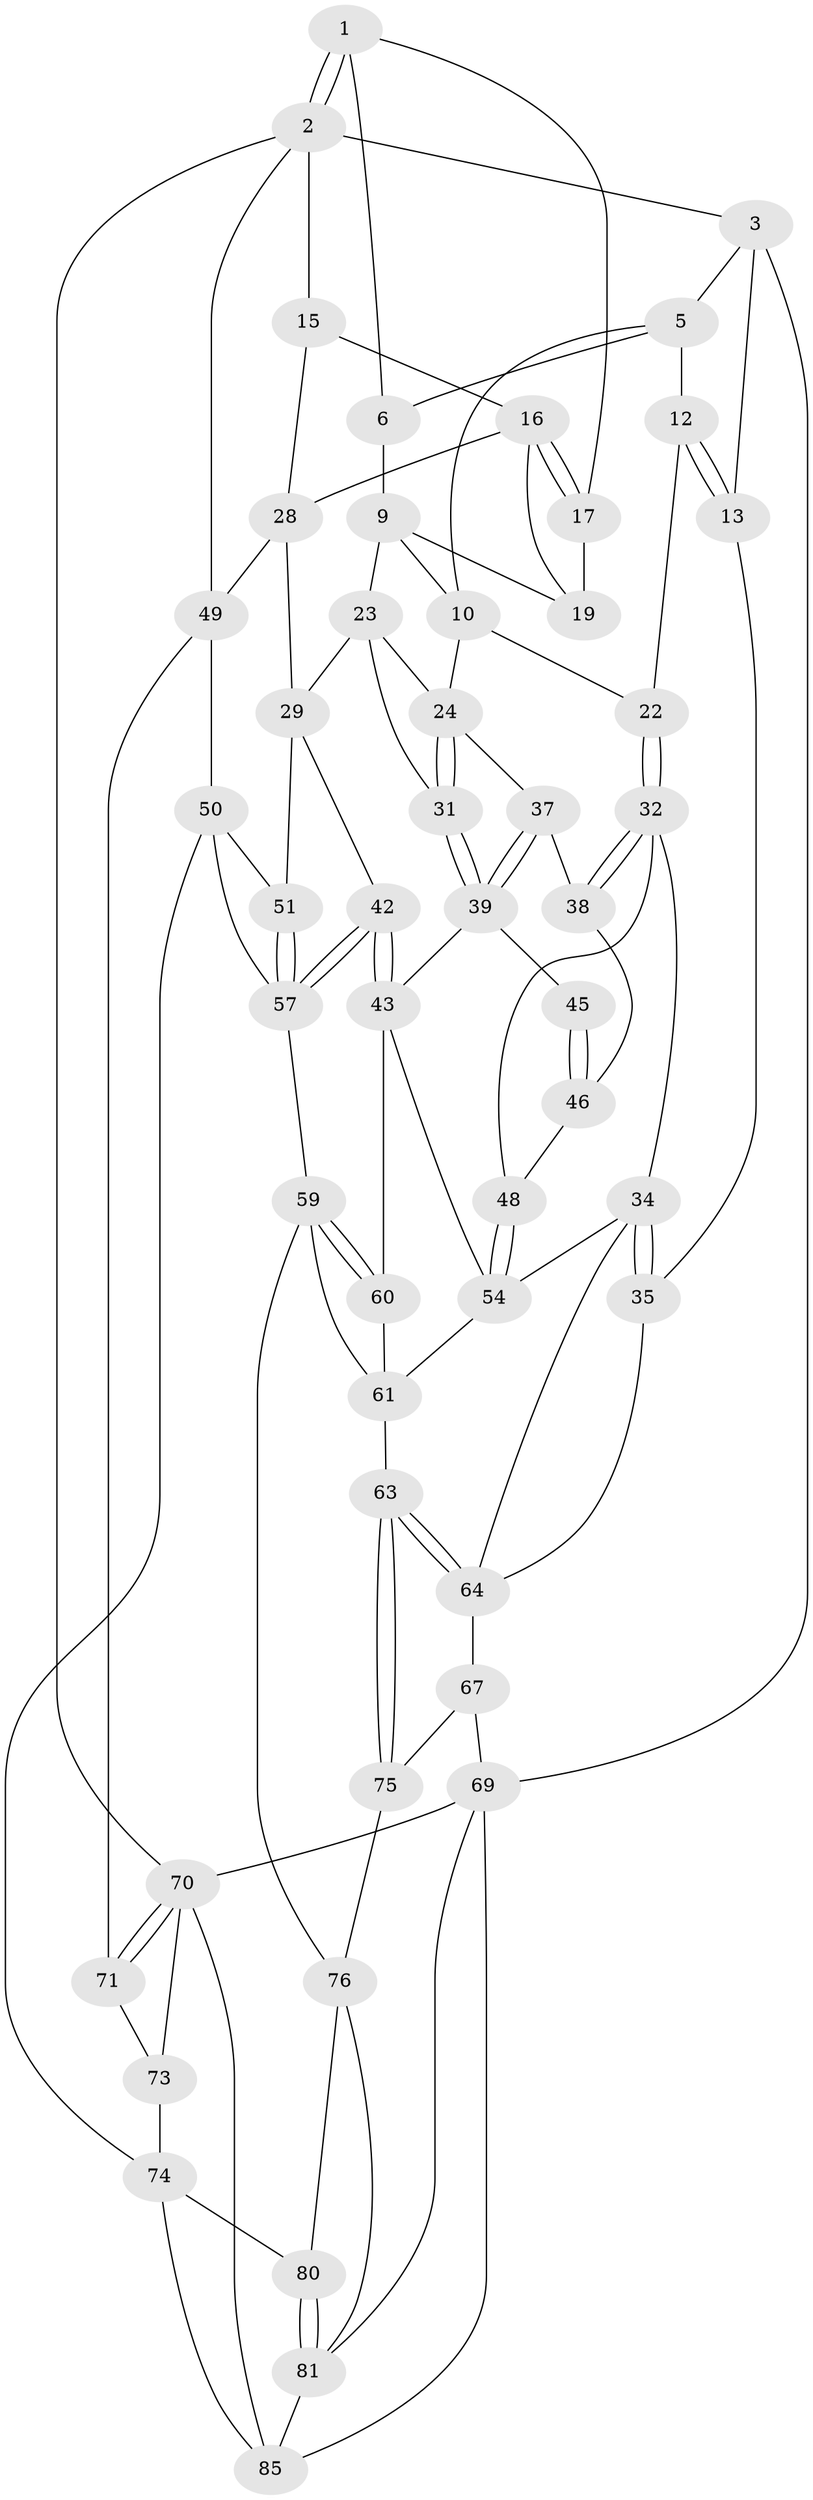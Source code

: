 // original degree distribution, {3: 0.023255813953488372, 5: 0.5348837209302325, 6: 0.20930232558139536, 4: 0.23255813953488372}
// Generated by graph-tools (version 1.1) at 2025/42/03/06/25 10:42:26]
// undirected, 51 vertices, 110 edges
graph export_dot {
graph [start="1"]
  node [color=gray90,style=filled];
  1 [pos="+0.7880066647838169+0",super="+7"];
  2 [pos="+1+0",super="+14"];
  3 [pos="+0+0",super="+4"];
  5 [pos="+0.35385413894935147+0",super="+11"];
  6 [pos="+0.5605867786181109+0",super="+8"];
  9 [pos="+0.5818416612292348+0.08780129605141905",super="+20"];
  10 [pos="+0.4701022584640349+0.10523088667217069",super="+21"];
  12 [pos="+0.3108574099903136+0.17242372045921198"];
  13 [pos="+0.1826974967913061+0.13956346980183693",super="+36"];
  15 [pos="+1+0.08743680945743373"];
  16 [pos="+0.9506264222120139+0.1300724311468152",super="+27"];
  17 [pos="+0.9123444470668952+0.1143675614097953",super="+18"];
  19 [pos="+0.7225168408533728+0.11822421801120848",super="+26"];
  22 [pos="+0.3221943463468025+0.18900377944018776"];
  23 [pos="+0.6251217484315831+0.1737603329824385",super="+30"];
  24 [pos="+0.5315947388695065+0.22809861684351299",super="+25"];
  28 [pos="+0.819682176024692+0.31022961173049884",super="+40"];
  29 [pos="+0.7286376310826698+0.33363173411929853",super="+41"];
  31 [pos="+0.5809684447332909+0.3264568679256619"];
  32 [pos="+0.385605773317288+0.29927667476414355",super="+33"];
  34 [pos="+0.11389919196141392+0.3709349969680539",super="+56"];
  35 [pos="+0+0.3225829176926334"];
  37 [pos="+0.4631934485677465+0.2720418280312129"];
  38 [pos="+0.40193579991265543+0.2997267987049018"];
  39 [pos="+0.5615833351624526+0.3409897385330964",super="+44"];
  42 [pos="+0.5601157252962163+0.474915878331393"];
  43 [pos="+0.549756778320781+0.4687296573346854",super="+53"];
  45 [pos="+0.5308764218211459+0.42576035486213876"];
  46 [pos="+0.43540797311110296+0.33987745504748573",super="+47"];
  48 [pos="+0.3598209783975023+0.4514779599485632"];
  49 [pos="+0.970432911195495+0.49343927119781766",super="+52"];
  50 [pos="+0.9449762650713048+0.5065860703143773",super="+72"];
  51 [pos="+0.7295236866991583+0.4804225819297038"];
  54 [pos="+0.36281594510497117+0.48723137343714934",super="+55"];
  57 [pos="+0.6430810020496504+0.5890713518681284",super="+58"];
  59 [pos="+0.4943048733177305+0.7297283087547145",super="+66"];
  60 [pos="+0.45444809918187357+0.5808782934619531"];
  61 [pos="+0.36651617716539603+0.528573767679042",super="+62"];
  63 [pos="+0.2370835304732072+0.703525115106761"];
  64 [pos="+0.22893496151999929+0.6435015652657239",super="+65"];
  67 [pos="+0+0.5900728648974815",super="+68"];
  69 [pos="+0+1",super="+83"];
  70 [pos="+1+1",super="+84"];
  71 [pos="+1+0.8657136762179661"];
  73 [pos="+0.8475860571153392+0.8084030154327766"];
  74 [pos="+0.7863825470347086+0.7860257914366817",super="+79"];
  75 [pos="+0.21425430804214832+0.7327888681269082",super="+78"];
  76 [pos="+0.48166141177044325+0.7833446791222677",super="+77"];
  80 [pos="+0.4864196722738902+0.8108365730536585"];
  81 [pos="+0.48620751867770484+0.8622972705578072",super="+82"];
  85 [pos="+0.691680103573242+1",super="+86"];
  1 -- 2;
  1 -- 2;
  1 -- 17;
  1 -- 6;
  2 -- 3;
  2 -- 70;
  2 -- 49;
  2 -- 15;
  3 -- 69;
  3 -- 13 [weight=2];
  3 -- 5;
  5 -- 6;
  5 -- 10;
  5 -- 12;
  6 -- 9;
  9 -- 10;
  9 -- 19;
  9 -- 23;
  10 -- 24;
  10 -- 22;
  12 -- 13;
  12 -- 13;
  12 -- 22;
  13 -- 35;
  15 -- 16;
  15 -- 28;
  16 -- 17;
  16 -- 17;
  16 -- 19;
  16 -- 28;
  17 -- 19 [weight=2];
  22 -- 32;
  22 -- 32;
  23 -- 24;
  23 -- 31;
  23 -- 29;
  24 -- 31;
  24 -- 31;
  24 -- 37;
  28 -- 29;
  28 -- 49;
  29 -- 42;
  29 -- 51;
  31 -- 39;
  31 -- 39;
  32 -- 38;
  32 -- 38;
  32 -- 48;
  32 -- 34;
  34 -- 35;
  34 -- 35;
  34 -- 64;
  34 -- 54;
  35 -- 64;
  37 -- 38;
  37 -- 39;
  37 -- 39;
  38 -- 46;
  39 -- 43;
  39 -- 45;
  42 -- 43;
  42 -- 43;
  42 -- 57;
  42 -- 57;
  43 -- 60;
  43 -- 54;
  45 -- 46 [weight=2];
  45 -- 46;
  46 -- 48;
  48 -- 54;
  48 -- 54;
  49 -- 50;
  49 -- 71;
  50 -- 51;
  50 -- 57;
  50 -- 74;
  51 -- 57;
  51 -- 57;
  54 -- 61;
  57 -- 59;
  59 -- 60;
  59 -- 60;
  59 -- 76;
  59 -- 61;
  60 -- 61;
  61 -- 63;
  63 -- 64;
  63 -- 64;
  63 -- 75;
  63 -- 75;
  64 -- 67;
  67 -- 75 [weight=2];
  67 -- 69;
  69 -- 70;
  69 -- 85;
  69 -- 81;
  70 -- 71;
  70 -- 71;
  70 -- 73;
  70 -- 85;
  71 -- 73;
  73 -- 74;
  74 -- 80;
  74 -- 85;
  75 -- 76;
  76 -- 80;
  76 -- 81;
  80 -- 81;
  80 -- 81;
  81 -- 85;
}

